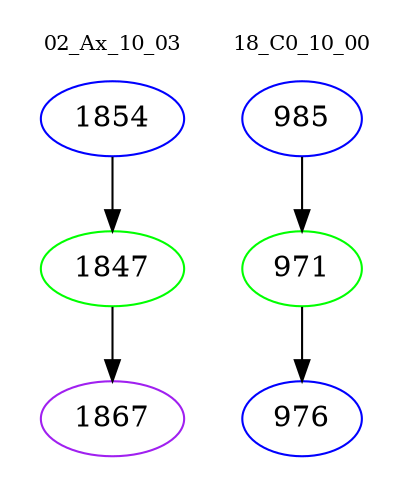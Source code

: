 digraph{
subgraph cluster_0 {
color = white
label = "02_Ax_10_03";
fontsize=10;
T0_1854 [label="1854", color="blue"]
T0_1854 -> T0_1847 [color="black"]
T0_1847 [label="1847", color="green"]
T0_1847 -> T0_1867 [color="black"]
T0_1867 [label="1867", color="purple"]
}
subgraph cluster_1 {
color = white
label = "18_C0_10_00";
fontsize=10;
T1_985 [label="985", color="blue"]
T1_985 -> T1_971 [color="black"]
T1_971 [label="971", color="green"]
T1_971 -> T1_976 [color="black"]
T1_976 [label="976", color="blue"]
}
}
